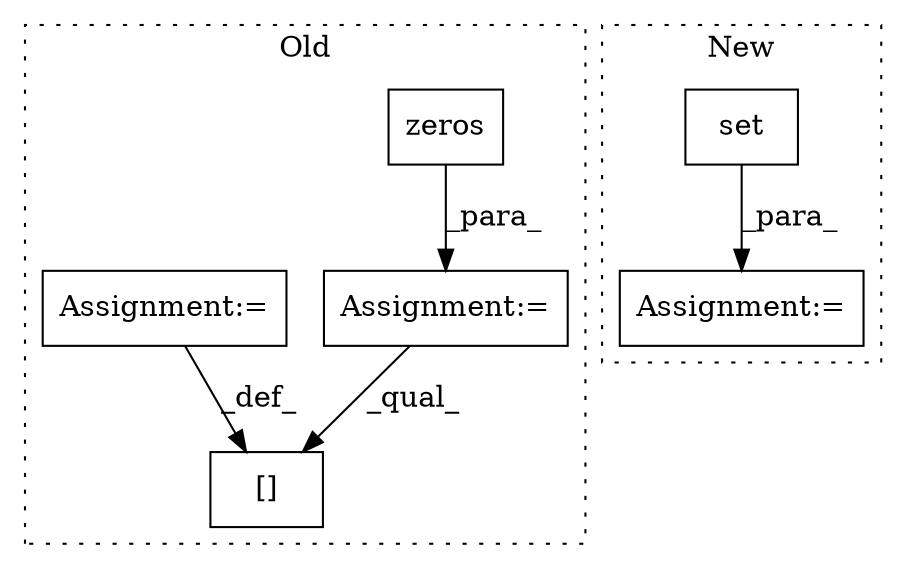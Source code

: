 digraph G {
subgraph cluster0 {
1 [label="zeros" a="32" s="7179,7205" l="11,2" shape="box"];
4 [label="Assignment:=" a="7" s="7172" l="1" shape="box"];
5 [label="[]" a="2" s="7567,7599" l="14,2" shape="box"];
6 [label="Assignment:=" a="7" s="7223" l="12" shape="box"];
label = "Old";
style="dotted";
}
subgraph cluster1 {
2 [label="set" a="32" s="8519" l="5" shape="box"];
3 [label="Assignment:=" a="7" s="9317" l="1" shape="box"];
label = "New";
style="dotted";
}
1 -> 4 [label="_para_"];
2 -> 3 [label="_para_"];
4 -> 5 [label="_qual_"];
6 -> 5 [label="_def_"];
}
